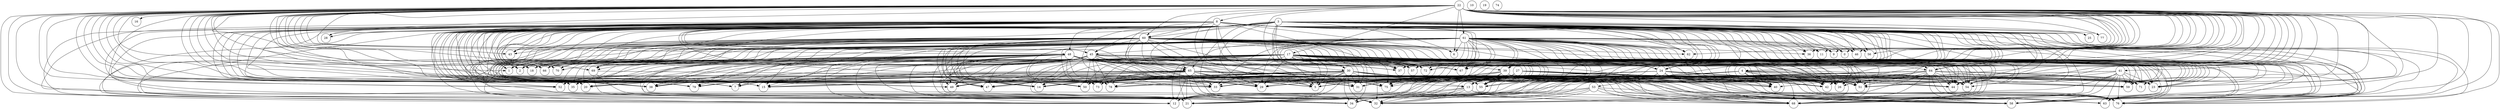 digraph G {
splines=true;
0 [shape=circle, label=0]
1 [shape=circle, label=1]
2 [shape=circle, label=2]
3 [shape=circle, label=3]
4 [shape=circle, label=4]
5 [shape=circle, label=5]
6 [shape=circle, label=6]
7 [shape=circle, label=7]
8 [shape=circle, label=8]
9 [shape=circle, label=9]
10 [shape=circle, label=10]
11 [shape=circle, label=11]
12 [shape=circle, label=12]
13 [shape=circle, label=13]
14 [shape=circle, label=14]
15 [shape=circle, label=15]
16 [shape=circle, label=16]
17 [shape=circle, label=17]
18 [shape=circle, label=18]
19 [shape=circle, label=19]
20 [shape=circle, label=20]
21 [shape=circle, label=21]
22 [shape=circle, label=22]
23 [shape=circle, label=23]
24 [shape=circle, label=24]
25 [shape=circle, label=25]
26 [shape=circle, label=26]
27 [shape=circle, label=27]
28 [shape=circle, label=28]
29 [shape=circle, label=29]
30 [shape=circle, label=30]
31 [shape=circle, label=31]
32 [shape=circle, label=32]
33 [shape=circle, label=33]
34 [shape=circle, label=34]
35 [shape=circle, label=35]
36 [shape=circle, label=36]
37 [shape=circle, label=37]
38 [shape=circle, label=38]
39 [shape=circle, label=39]
40 [shape=circle, label=40]
41 [shape=circle, label=41]
42 [shape=circle, label=42]
43 [shape=circle, label=43]
44 [shape=circle, label=44]
45 [shape=circle, label=45]
46 [shape=circle, label=46]
47 [shape=circle, label=47]
48 [shape=circle, label=48]
49 [shape=circle, label=49]
50 [shape=circle, label=50]
51 [shape=circle, label=51]
52 [shape=circle, label=52]
53 [shape=circle, label=53]
54 [shape=circle, label=54]
55 [shape=circle, label=55]
56 [shape=circle, label=56]
57 [shape=circle, label=57]
58 [shape=circle, label=58]
59 [shape=circle, label=59]
60 [shape=circle, label=60]
61 [shape=circle, label=61]
62 [shape=circle, label=62]
63 [shape=circle, label=63]
64 [shape=circle, label=64]
65 [shape=circle, label=65]
66 [shape=circle, label=66]
67 [shape=circle, label=67]
68 [shape=circle, label=68]
69 [shape=circle, label=69]
70 [shape=circle, label=70]
71 [shape=circle, label=71]
72 [shape=circle, label=72]
73 [shape=circle, label=73]
74 [shape=circle, label=74]
75 [shape=circle, label=75]
76 [shape=circle, label=76]
77 [shape=circle, label=77]
78 [shape=circle, label=78]
79 [shape=circle, label=79]
3->60;
3->48;
3->45;
3->65;
3->30;
3->39;
3->24;
3->64;
3->13;
3->69;
3->15;
3->67;
3->62;
3->0;
3->25;
3->72;
3->23;
3->70;
3->63;
3->76;
3->20;
3->29;
3->56;
3->77;
3->28;
3->34;
3->9;
3->37;
3->55;
3->38;
3->79;
3->66;
3->44;
3->78;
3->12;
3->58;
3->50;
3->14;
3->59;
3->11;
3->47;
3->68;
3->26;
3->1;
3->7;
3->73;
3->52;
3->49;
3->71;
3->43;
3->18;
3->40;
3->51;
3->54;
3->46;
3->32;
3->5;
3->57;
3->2;
3->33;
3->21;
3->35;
3->6;
3->36;
3->31;
3->42;
3->75;
4->23;
4->63;
4->76;
4->29;
4->34;
4->55;
4->44;
4->78;
4->12;
4->58;
4->50;
4->14;
4->59;
4->68;
4->26;
4->73;
4->71;
4->40;
4->51;
4->54;
4->32;
4->5;
4->33;
4->21;
4->42;
8->60;
8->48;
8->45;
8->65;
8->30;
8->39;
8->24;
8->64;
8->13;
8->69;
8->15;
8->67;
8->62;
8->0;
8->72;
8->23;
8->70;
8->63;
8->76;
8->20;
8->29;
8->56;
8->28;
8->34;
8->9;
8->37;
8->55;
8->38;
8->79;
8->66;
8->44;
8->78;
8->12;
8->58;
8->50;
8->14;
8->59;
8->11;
8->47;
8->68;
8->26;
8->1;
8->7;
8->73;
8->52;
8->49;
8->71;
8->43;
8->18;
8->40;
8->51;
8->54;
8->46;
8->32;
8->5;
8->57;
8->2;
8->33;
8->21;
8->35;
8->6;
8->36;
8->31;
8->42;
8->75;
13->63;
13->76;
13->34;
13->12;
13->58;
13->68;
13->32;
13->21;
17->24;
17->13;
17->15;
17->72;
17->23;
17->63;
17->76;
17->20;
17->29;
17->34;
17->37;
17->55;
17->38;
17->79;
17->44;
17->78;
17->12;
17->58;
17->50;
17->14;
17->59;
17->47;
17->68;
17->26;
17->7;
17->73;
17->52;
17->49;
17->71;
17->40;
17->51;
17->54;
17->32;
17->5;
17->57;
17->33;
17->21;
17->35;
17->31;
17->42;
17->75;
22->8;
22->61;
22->60;
22->48;
22->45;
22->17;
22->65;
22->30;
22->39;
22->24;
22->4;
22->64;
22->41;
22->13;
22->53;
22->69;
22->15;
22->67;
22->62;
22->0;
22->25;
22->72;
22->23;
22->70;
22->63;
22->76;
22->20;
22->29;
22->56;
22->77;
22->28;
22->34;
22->9;
22->37;
22->55;
22->38;
22->16;
22->79;
22->66;
22->44;
22->78;
22->12;
22->58;
22->50;
22->14;
22->59;
22->11;
22->47;
22->68;
22->26;
22->1;
22->7;
22->73;
22->52;
22->49;
22->71;
22->43;
22->18;
22->40;
22->51;
22->54;
22->46;
22->32;
22->5;
22->57;
22->2;
22->33;
22->21;
22->35;
22->6;
22->36;
22->31;
22->42;
22->75;
24->23;
24->63;
24->76;
24->29;
24->34;
24->55;
24->44;
24->78;
24->12;
24->58;
24->50;
24->14;
24->59;
24->47;
24->68;
24->26;
24->73;
24->49;
24->71;
24->40;
24->51;
24->54;
24->32;
24->5;
24->33;
24->21;
24->42;
27->13;
27->23;
27->63;
27->76;
27->29;
27->34;
27->55;
27->44;
27->78;
27->12;
27->58;
27->50;
27->14;
27->59;
27->47;
27->68;
27->26;
27->73;
27->49;
27->71;
27->40;
27->51;
27->54;
27->32;
27->5;
27->33;
27->21;
27->31;
27->42;
27->75;
30->13;
30->15;
30->23;
30->63;
30->76;
30->29;
30->34;
30->55;
30->38;
30->79;
30->44;
30->78;
30->12;
30->58;
30->50;
30->14;
30->59;
30->47;
30->68;
30->26;
30->7;
30->73;
30->49;
30->71;
30->40;
30->51;
30->54;
30->32;
30->5;
30->33;
30->21;
30->31;
30->42;
30->75;
39->13;
39->23;
39->63;
39->76;
39->29;
39->34;
39->55;
39->44;
39->78;
39->12;
39->58;
39->50;
39->14;
39->59;
39->47;
39->68;
39->26;
39->73;
39->49;
39->71;
39->40;
39->51;
39->54;
39->32;
39->5;
39->33;
39->21;
39->31;
39->42;
39->75;
41->23;
41->63;
41->76;
41->34;
41->44;
41->12;
41->58;
41->59;
41->68;
41->71;
41->54;
41->32;
41->21;
45->65;
45->24;
45->13;
45->69;
45->15;
45->72;
45->23;
45->70;
45->63;
45->76;
45->20;
45->29;
45->34;
45->37;
45->55;
45->38;
45->79;
45->66;
45->44;
45->78;
45->12;
45->58;
45->50;
45->14;
45->59;
45->47;
45->68;
45->26;
45->1;
45->7;
45->73;
45->52;
45->49;
45->71;
45->18;
45->40;
45->51;
45->54;
45->32;
45->5;
45->57;
45->2;
45->33;
45->21;
45->35;
45->31;
45->42;
45->75;
48->65;
48->24;
48->13;
48->69;
48->15;
48->67;
48->72;
48->23;
48->70;
48->63;
48->76;
48->20;
48->29;
48->34;
48->37;
48->55;
48->38;
48->79;
48->66;
48->44;
48->78;
48->12;
48->58;
48->50;
48->14;
48->59;
48->47;
48->68;
48->26;
48->1;
48->7;
48->73;
48->52;
48->49;
48->71;
48->18;
48->40;
48->51;
48->54;
48->32;
48->5;
48->57;
48->2;
48->33;
48->21;
48->35;
48->31;
48->42;
48->75;
53->76;
53->34;
53->12;
53->58;
53->68;
53->32;
53->21;
60->45;
60->65;
60->39;
60->24;
60->13;
60->69;
60->15;
60->67;
60->62;
60->72;
60->23;
60->70;
60->63;
60->76;
60->20;
60->29;
60->34;
60->37;
60->55;
60->38;
60->79;
60->66;
60->44;
60->78;
60->12;
60->58;
60->50;
60->14;
60->59;
60->47;
60->68;
60->26;
60->1;
60->7;
60->73;
60->52;
60->49;
60->71;
60->43;
60->18;
60->40;
60->51;
60->54;
60->32;
60->5;
60->57;
60->2;
60->33;
60->21;
60->35;
60->31;
60->42;
60->75;
61->45;
61->65;
61->30;
61->39;
61->24;
61->64;
61->13;
61->69;
61->15;
61->67;
61->62;
61->0;
61->72;
61->23;
61->70;
61->63;
61->76;
61->20;
61->29;
61->56;
61->34;
61->9;
61->37;
61->55;
61->38;
61->79;
61->66;
61->44;
61->78;
61->12;
61->58;
61->50;
61->14;
61->59;
61->11;
61->47;
61->68;
61->26;
61->1;
61->7;
61->73;
61->52;
61->49;
61->71;
61->43;
61->18;
61->40;
61->51;
61->54;
61->46;
61->32;
61->5;
61->57;
61->2;
61->33;
61->21;
61->35;
61->6;
61->36;
61->31;
61->42;
61->75;
64->23;
64->63;
64->76;
64->29;
64->34;
64->55;
64->44;
64->12;
64->58;
64->59;
64->68;
64->26;
64->71;
64->40;
64->51;
64->54;
64->32;
64->5;
64->33;
64->21;
64->42;
65->13;
65->15;
65->23;
65->63;
65->76;
65->20;
65->29;
65->34;
65->55;
65->38;
65->79;
65->44;
65->78;
65->12;
65->58;
65->50;
65->14;
65->59;
65->47;
65->68;
65->26;
65->7;
65->73;
65->52;
65->49;
65->71;
65->40;
65->51;
65->54;
65->32;
65->5;
65->33;
65->21;
65->35;
65->31;
65->42;
65->75;
69->68;
69->32;
69->21;
}
